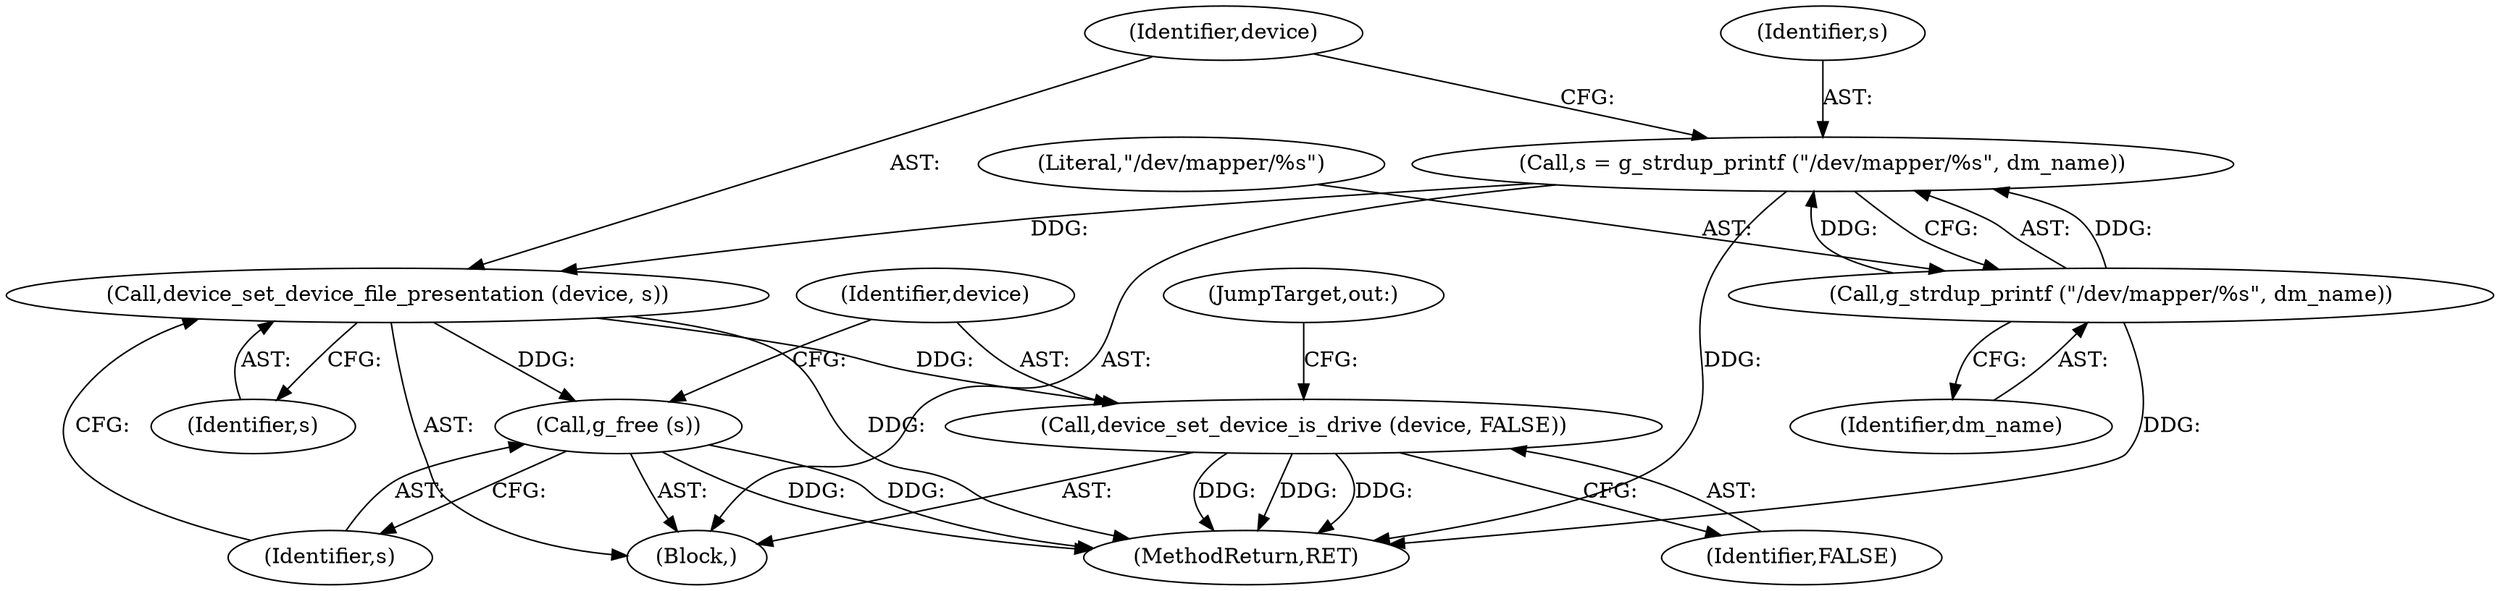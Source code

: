 digraph "0_udisks_0fcc7cb3b66f23fac53ae08647aa0007a2bd56c4@API" {
"1000185" [label="(Call,s = g_strdup_printf (\"/dev/mapper/%s\", dm_name))"];
"1000187" [label="(Call,g_strdup_printf (\"/dev/mapper/%s\", dm_name))"];
"1000190" [label="(Call,device_set_device_file_presentation (device, s))"];
"1000193" [label="(Call,g_free (s))"];
"1000195" [label="(Call,device_set_device_is_drive (device, FALSE))"];
"1000185" [label="(Call,s = g_strdup_printf (\"/dev/mapper/%s\", dm_name))"];
"1000187" [label="(Call,g_strdup_printf (\"/dev/mapper/%s\", dm_name))"];
"1000196" [label="(Identifier,device)"];
"1000193" [label="(Call,g_free (s))"];
"1000189" [label="(Identifier,dm_name)"];
"1000198" [label="(JumpTarget,out:)"];
"1000190" [label="(Call,device_set_device_file_presentation (device, s))"];
"1000191" [label="(Identifier,device)"];
"1000186" [label="(Identifier,s)"];
"1000203" [label="(MethodReturn,RET)"];
"1000188" [label="(Literal,\"/dev/mapper/%s\")"];
"1000194" [label="(Identifier,s)"];
"1000192" [label="(Identifier,s)"];
"1000195" [label="(Call,device_set_device_is_drive (device, FALSE))"];
"1000104" [label="(Block,)"];
"1000197" [label="(Identifier,FALSE)"];
"1000185" -> "1000104"  [label="AST: "];
"1000185" -> "1000187"  [label="CFG: "];
"1000186" -> "1000185"  [label="AST: "];
"1000187" -> "1000185"  [label="AST: "];
"1000191" -> "1000185"  [label="CFG: "];
"1000185" -> "1000203"  [label="DDG: "];
"1000187" -> "1000185"  [label="DDG: "];
"1000187" -> "1000185"  [label="DDG: "];
"1000185" -> "1000190"  [label="DDG: "];
"1000187" -> "1000189"  [label="CFG: "];
"1000188" -> "1000187"  [label="AST: "];
"1000189" -> "1000187"  [label="AST: "];
"1000187" -> "1000203"  [label="DDG: "];
"1000190" -> "1000104"  [label="AST: "];
"1000190" -> "1000192"  [label="CFG: "];
"1000191" -> "1000190"  [label="AST: "];
"1000192" -> "1000190"  [label="AST: "];
"1000194" -> "1000190"  [label="CFG: "];
"1000190" -> "1000203"  [label="DDG: "];
"1000190" -> "1000193"  [label="DDG: "];
"1000190" -> "1000195"  [label="DDG: "];
"1000193" -> "1000104"  [label="AST: "];
"1000193" -> "1000194"  [label="CFG: "];
"1000194" -> "1000193"  [label="AST: "];
"1000196" -> "1000193"  [label="CFG: "];
"1000193" -> "1000203"  [label="DDG: "];
"1000193" -> "1000203"  [label="DDG: "];
"1000195" -> "1000104"  [label="AST: "];
"1000195" -> "1000197"  [label="CFG: "];
"1000196" -> "1000195"  [label="AST: "];
"1000197" -> "1000195"  [label="AST: "];
"1000198" -> "1000195"  [label="CFG: "];
"1000195" -> "1000203"  [label="DDG: "];
"1000195" -> "1000203"  [label="DDG: "];
"1000195" -> "1000203"  [label="DDG: "];
}

